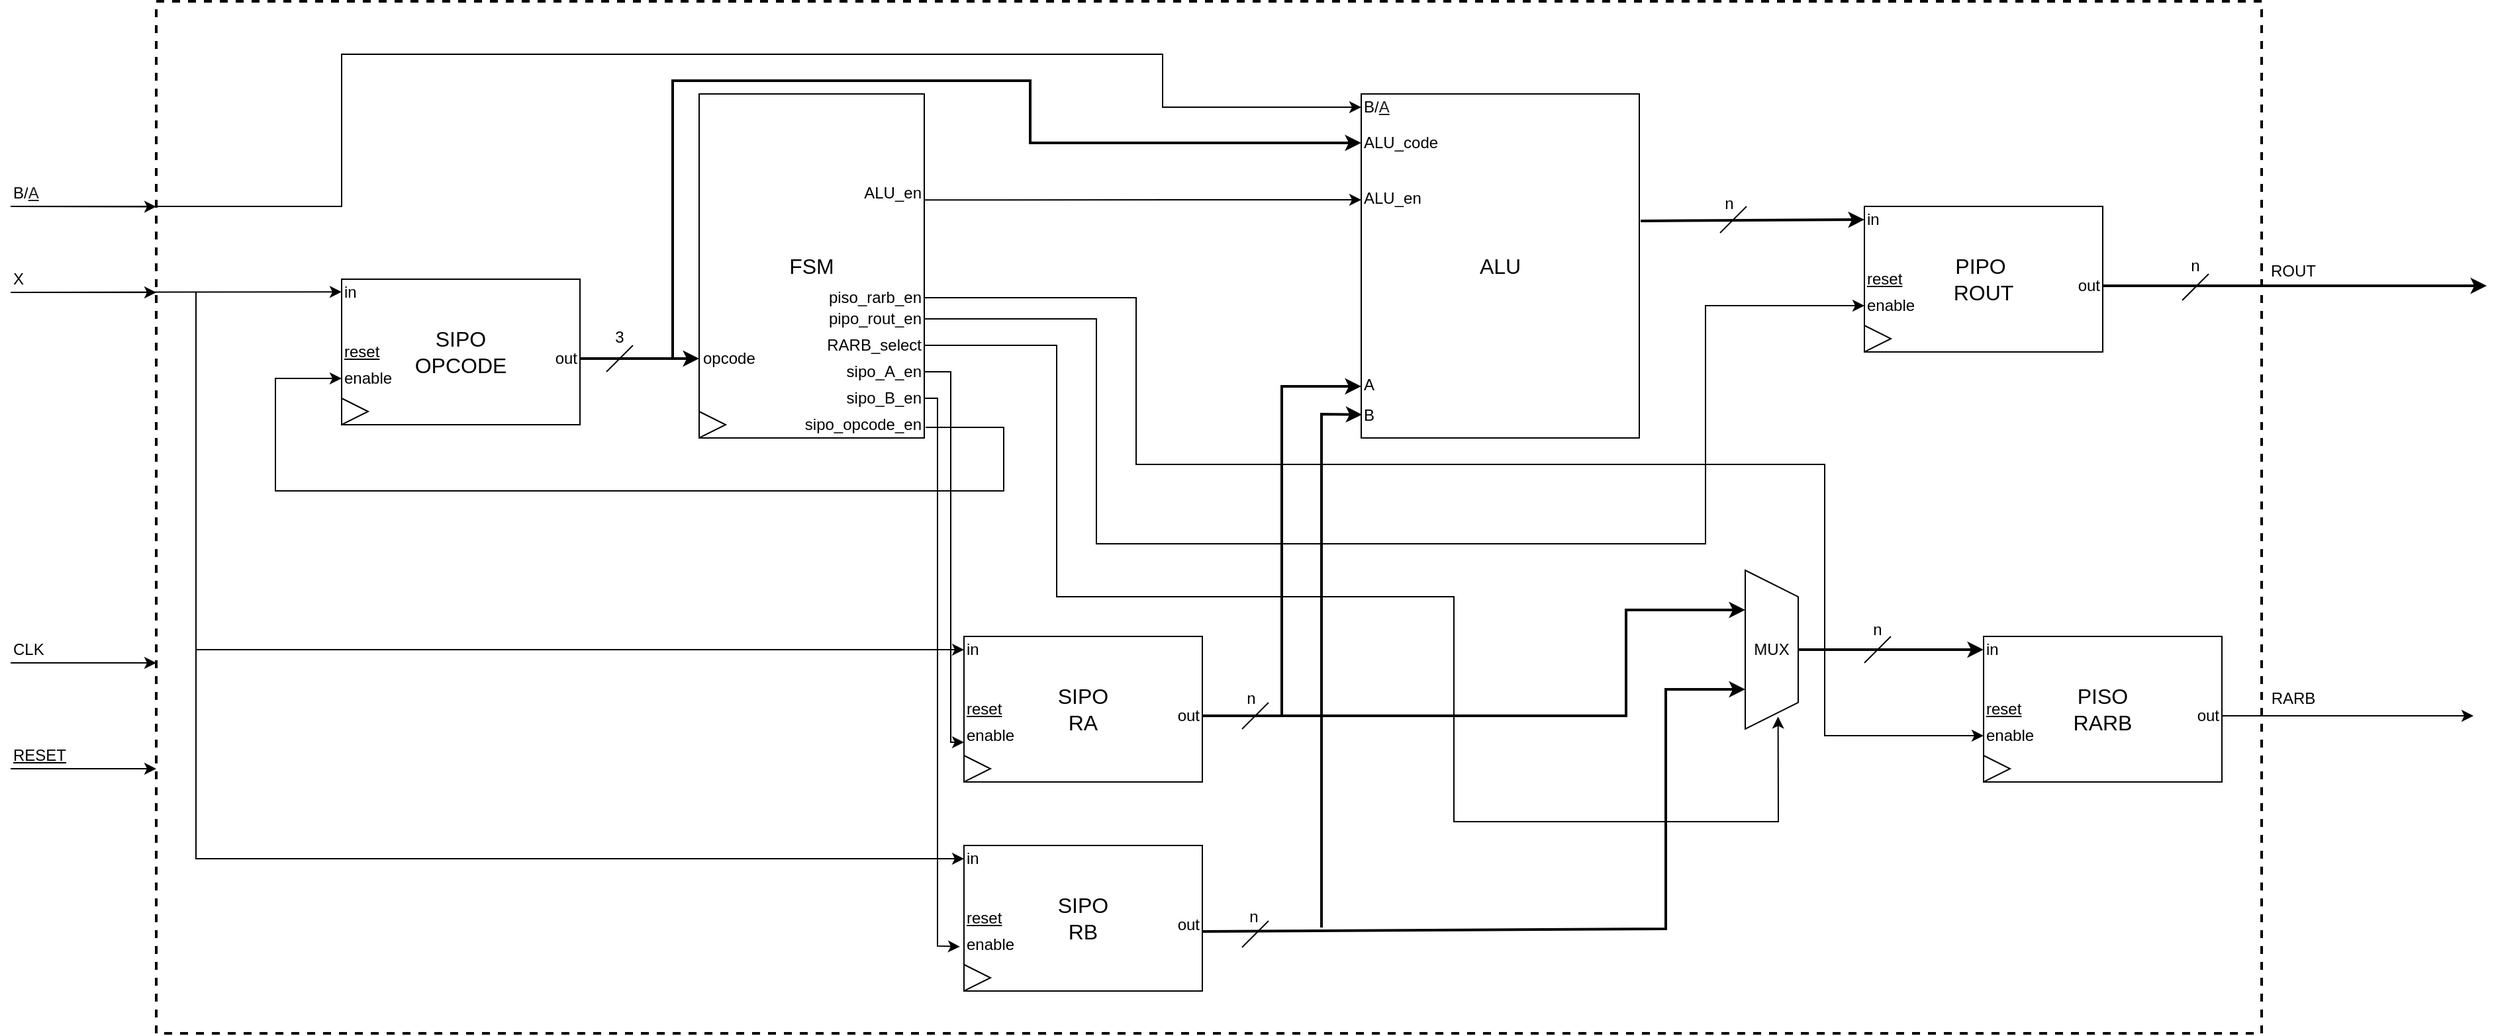 <mxfile version="14.9.2" type="device"><diagram id="FaN2ot264-gYRLE1JbaR" name="Page-1"><mxGraphModel dx="2858" dy="2185" grid="1" gridSize="10" guides="1" tooltips="1" connect="1" arrows="1" fold="1" page="1" pageScale="1" pageWidth="827" pageHeight="1169" math="0" shadow="0"><root><mxCell id="0"/><mxCell id="1" parent="0"/><mxCell id="GgMQ4IW6eRDEZdXPojwH-114" value="" style="rounded=0;whiteSpace=wrap;html=1;dashed=1;strokeWidth=2;fillColor=none;align=left;" vertex="1" parent="1"><mxGeometry x="-570" y="-1130" width="1590" height="780" as="geometry"/></mxCell><mxCell id="GgMQ4IW6eRDEZdXPojwH-10" value="3" style="text;html=1;strokeColor=none;fillColor=none;align=center;verticalAlign=middle;whiteSpace=wrap;rounded=0;" vertex="1" parent="1"><mxGeometry x="-240" y="-886" width="40" height="20" as="geometry"/></mxCell><mxCell id="GgMQ4IW6eRDEZdXPojwH-11" value="&lt;font style=&quot;font-size: 16px&quot;&gt;FSM&lt;/font&gt;" style="rounded=0;whiteSpace=wrap;html=1;align=center;" vertex="1" parent="1"><mxGeometry x="-160" y="-1060" width="170" height="260" as="geometry"/></mxCell><mxCell id="GgMQ4IW6eRDEZdXPojwH-12" value="" style="triangle;whiteSpace=wrap;html=1;align=left;" vertex="1" parent="1"><mxGeometry x="-160" y="-820" width="20" height="20" as="geometry"/></mxCell><mxCell id="GgMQ4IW6eRDEZdXPojwH-13" value="opcode" style="text;html=1;strokeColor=none;fillColor=none;align=left;verticalAlign=middle;whiteSpace=wrap;rounded=0;" vertex="1" parent="1"><mxGeometry x="-159" y="-870" width="40" height="20" as="geometry"/></mxCell><mxCell id="GgMQ4IW6eRDEZdXPojwH-16" value="" style="endArrow=classic;html=1;rounded=0;" edge="1" parent="1"><mxGeometry width="50" height="50" relative="1" as="geometry"><mxPoint x="11" y="-808" as="sourcePoint"/><mxPoint x="-430" y="-845" as="targetPoint"/><Array as="points"><mxPoint x="70" y="-808"/><mxPoint x="70" y="-760"/><mxPoint x="-480" y="-760"/><mxPoint x="-480" y="-845"/></Array></mxGeometry></mxCell><mxCell id="GgMQ4IW6eRDEZdXPojwH-18" value="sipo_opcode_en" style="text;html=1;strokeColor=none;fillColor=none;align=right;verticalAlign=middle;whiteSpace=wrap;rounded=0;" vertex="1" parent="1"><mxGeometry x="-80" y="-820" width="90" height="20" as="geometry"/></mxCell><mxCell id="GgMQ4IW6eRDEZdXPojwH-20" value="" style="endArrow=classic;html=1;" edge="1" parent="1"><mxGeometry width="50" height="50" relative="1" as="geometry"><mxPoint x="-680" y="-910" as="sourcePoint"/><mxPoint x="-430" y="-910.42" as="targetPoint"/></mxGeometry></mxCell><mxCell id="GgMQ4IW6eRDEZdXPojwH-21" value="" style="endArrow=classic;html=1;exitX=1;exitY=0.5;exitDx=0;exitDy=0;strokeWidth=2;" edge="1" parent="1" source="GgMQ4IW6eRDEZdXPojwH-8"><mxGeometry width="50" height="50" relative="1" as="geometry"><mxPoint x="-130" y="-780" as="sourcePoint"/><mxPoint x="-160" y="-860" as="targetPoint"/></mxGeometry></mxCell><mxCell id="GgMQ4IW6eRDEZdXPojwH-22" value="X" style="text;html=1;strokeColor=none;fillColor=none;align=left;verticalAlign=middle;whiteSpace=wrap;rounded=0;" vertex="1" parent="1"><mxGeometry x="-680" y="-930" width="40" height="20" as="geometry"/></mxCell><mxCell id="GgMQ4IW6eRDEZdXPojwH-36" value="" style="group" vertex="1" connectable="0" parent="1"><mxGeometry x="40" y="-492" width="180" height="110" as="geometry"/></mxCell><mxCell id="GgMQ4IW6eRDEZdXPojwH-30" value="&lt;font style=&quot;font-size: 16px&quot;&gt;SIPO&lt;br&gt;RB&lt;/font&gt;" style="rounded=0;whiteSpace=wrap;html=1;" vertex="1" parent="GgMQ4IW6eRDEZdXPojwH-36"><mxGeometry width="180" height="110" as="geometry"/></mxCell><mxCell id="GgMQ4IW6eRDEZdXPojwH-31" value="in" style="text;html=1;strokeColor=none;fillColor=none;align=left;verticalAlign=middle;whiteSpace=wrap;rounded=0;" vertex="1" parent="GgMQ4IW6eRDEZdXPojwH-36"><mxGeometry width="40" height="20" as="geometry"/></mxCell><mxCell id="GgMQ4IW6eRDEZdXPojwH-32" value="reset" style="text;html=1;strokeColor=none;fillColor=none;align=left;verticalAlign=middle;whiteSpace=wrap;rounded=0;fontStyle=4" vertex="1" parent="GgMQ4IW6eRDEZdXPojwH-36"><mxGeometry y="45" width="40" height="20" as="geometry"/></mxCell><mxCell id="GgMQ4IW6eRDEZdXPojwH-33" value="enable" style="text;html=1;strokeColor=none;fillColor=none;align=left;verticalAlign=middle;whiteSpace=wrap;rounded=0;" vertex="1" parent="GgMQ4IW6eRDEZdXPojwH-36"><mxGeometry y="65" width="40" height="20" as="geometry"/></mxCell><mxCell id="GgMQ4IW6eRDEZdXPojwH-34" value="" style="triangle;whiteSpace=wrap;html=1;align=left;" vertex="1" parent="GgMQ4IW6eRDEZdXPojwH-36"><mxGeometry y="90" width="20" height="20" as="geometry"/></mxCell><mxCell id="GgMQ4IW6eRDEZdXPojwH-35" value="out" style="text;html=1;strokeColor=none;fillColor=none;align=right;verticalAlign=middle;whiteSpace=wrap;rounded=0;" vertex="1" parent="GgMQ4IW6eRDEZdXPojwH-36"><mxGeometry x="140" y="50" width="40" height="20" as="geometry"/></mxCell><mxCell id="GgMQ4IW6eRDEZdXPojwH-37" value="" style="group" vertex="1" connectable="0" parent="1"><mxGeometry x="40" y="-650" width="180" height="110" as="geometry"/></mxCell><mxCell id="GgMQ4IW6eRDEZdXPojwH-23" value="&lt;font style=&quot;font-size: 16px&quot;&gt;SIPO&lt;br&gt;RA&lt;/font&gt;" style="rounded=0;whiteSpace=wrap;html=1;" vertex="1" parent="GgMQ4IW6eRDEZdXPojwH-37"><mxGeometry width="180" height="110" as="geometry"/></mxCell><mxCell id="GgMQ4IW6eRDEZdXPojwH-24" value="in" style="text;html=1;strokeColor=none;fillColor=none;align=left;verticalAlign=middle;whiteSpace=wrap;rounded=0;" vertex="1" parent="GgMQ4IW6eRDEZdXPojwH-37"><mxGeometry width="40" height="20" as="geometry"/></mxCell><mxCell id="GgMQ4IW6eRDEZdXPojwH-25" value="reset" style="text;html=1;strokeColor=none;fillColor=none;align=left;verticalAlign=middle;whiteSpace=wrap;rounded=0;fontStyle=4" vertex="1" parent="GgMQ4IW6eRDEZdXPojwH-37"><mxGeometry y="45" width="40" height="20" as="geometry"/></mxCell><mxCell id="GgMQ4IW6eRDEZdXPojwH-26" value="enable" style="text;html=1;strokeColor=none;fillColor=none;align=left;verticalAlign=middle;whiteSpace=wrap;rounded=0;" vertex="1" parent="GgMQ4IW6eRDEZdXPojwH-37"><mxGeometry y="65" width="40" height="20" as="geometry"/></mxCell><mxCell id="GgMQ4IW6eRDEZdXPojwH-27" value="" style="triangle;whiteSpace=wrap;html=1;align=left;" vertex="1" parent="GgMQ4IW6eRDEZdXPojwH-37"><mxGeometry y="90" width="20" height="20" as="geometry"/></mxCell><mxCell id="GgMQ4IW6eRDEZdXPojwH-28" value="out" style="text;html=1;strokeColor=none;fillColor=none;align=right;verticalAlign=middle;whiteSpace=wrap;rounded=0;" vertex="1" parent="GgMQ4IW6eRDEZdXPojwH-37"><mxGeometry x="140" y="50" width="40" height="20" as="geometry"/></mxCell><mxCell id="GgMQ4IW6eRDEZdXPojwH-39" value="" style="group" vertex="1" connectable="0" parent="1"><mxGeometry x="720" y="-975" width="180" height="110" as="geometry"/></mxCell><mxCell id="GgMQ4IW6eRDEZdXPojwH-40" value="&lt;span style=&quot;font-size: 16px&quot;&gt;PIPO&amp;nbsp;&lt;br&gt;&lt;/span&gt;&lt;font style=&quot;font-size: 16px&quot;&gt;ROUT&lt;/font&gt;" style="rounded=0;whiteSpace=wrap;html=1;" vertex="1" parent="GgMQ4IW6eRDEZdXPojwH-39"><mxGeometry width="180" height="110" as="geometry"/></mxCell><mxCell id="GgMQ4IW6eRDEZdXPojwH-41" value="in" style="text;html=1;strokeColor=none;fillColor=none;align=left;verticalAlign=middle;whiteSpace=wrap;rounded=0;" vertex="1" parent="GgMQ4IW6eRDEZdXPojwH-39"><mxGeometry width="40" height="20" as="geometry"/></mxCell><mxCell id="GgMQ4IW6eRDEZdXPojwH-42" value="reset" style="text;html=1;strokeColor=none;fillColor=none;align=left;verticalAlign=middle;whiteSpace=wrap;rounded=0;fontStyle=4" vertex="1" parent="GgMQ4IW6eRDEZdXPojwH-39"><mxGeometry y="45" width="40" height="20" as="geometry"/></mxCell><mxCell id="GgMQ4IW6eRDEZdXPojwH-43" value="enable" style="text;html=1;strokeColor=none;fillColor=none;align=left;verticalAlign=middle;whiteSpace=wrap;rounded=0;" vertex="1" parent="GgMQ4IW6eRDEZdXPojwH-39"><mxGeometry y="65" width="40" height="20" as="geometry"/></mxCell><mxCell id="GgMQ4IW6eRDEZdXPojwH-44" value="" style="triangle;whiteSpace=wrap;html=1;align=left;" vertex="1" parent="GgMQ4IW6eRDEZdXPojwH-39"><mxGeometry y="90" width="20" height="20" as="geometry"/></mxCell><mxCell id="GgMQ4IW6eRDEZdXPojwH-45" value="out" style="text;html=1;strokeColor=none;fillColor=none;align=right;verticalAlign=middle;whiteSpace=wrap;rounded=0;" vertex="1" parent="GgMQ4IW6eRDEZdXPojwH-39"><mxGeometry x="140" y="50" width="40" height="20" as="geometry"/></mxCell><mxCell id="GgMQ4IW6eRDEZdXPojwH-46" value="&lt;font style=&quot;font-size: 16px&quot;&gt;ALU&lt;/font&gt;" style="rounded=0;whiteSpace=wrap;html=1;align=center;" vertex="1" parent="1"><mxGeometry x="340" y="-1060" width="210" height="260" as="geometry"/></mxCell><mxCell id="GgMQ4IW6eRDEZdXPojwH-48" value="" style="endArrow=classic;html=1;entryX=0;entryY=0.5;entryDx=0;entryDy=0;exitX=1.005;exitY=0.369;exitDx=0;exitDy=0;exitPerimeter=0;strokeWidth=2;" edge="1" parent="1" source="GgMQ4IW6eRDEZdXPojwH-46" target="GgMQ4IW6eRDEZdXPojwH-41"><mxGeometry width="50" height="50" relative="1" as="geometry"><mxPoint x="620" y="-950" as="sourcePoint"/><mxPoint x="670" y="-1000" as="targetPoint"/></mxGeometry></mxCell><mxCell id="GgMQ4IW6eRDEZdXPojwH-1" value="&lt;font style=&quot;font-size: 16px&quot;&gt;SIPO&lt;br&gt;OPCODE&lt;/font&gt;" style="rounded=0;whiteSpace=wrap;html=1;" vertex="1" parent="1"><mxGeometry x="-430" y="-920" width="180" height="110" as="geometry"/></mxCell><mxCell id="GgMQ4IW6eRDEZdXPojwH-2" value="in" style="text;html=1;strokeColor=none;fillColor=none;align=left;verticalAlign=middle;whiteSpace=wrap;rounded=0;" vertex="1" parent="1"><mxGeometry x="-430" y="-920" width="40" height="20" as="geometry"/></mxCell><mxCell id="GgMQ4IW6eRDEZdXPojwH-3" value="&lt;u&gt;reset&lt;/u&gt;" style="text;html=1;strokeColor=none;fillColor=none;align=left;verticalAlign=middle;whiteSpace=wrap;rounded=0;" vertex="1" parent="1"><mxGeometry x="-430" y="-875" width="40" height="20" as="geometry"/></mxCell><mxCell id="GgMQ4IW6eRDEZdXPojwH-4" value="enable" style="text;html=1;strokeColor=none;fillColor=none;align=left;verticalAlign=middle;whiteSpace=wrap;rounded=0;" vertex="1" parent="1"><mxGeometry x="-430" y="-855" width="40" height="20" as="geometry"/></mxCell><mxCell id="GgMQ4IW6eRDEZdXPojwH-6" value="" style="triangle;whiteSpace=wrap;html=1;align=left;" vertex="1" parent="1"><mxGeometry x="-430" y="-830" width="20" height="20" as="geometry"/></mxCell><mxCell id="GgMQ4IW6eRDEZdXPojwH-8" value="out" style="text;html=1;strokeColor=none;fillColor=none;align=right;verticalAlign=middle;whiteSpace=wrap;rounded=0;" vertex="1" parent="1"><mxGeometry x="-290" y="-870" width="40" height="20" as="geometry"/></mxCell><mxCell id="GgMQ4IW6eRDEZdXPojwH-9" value="" style="endArrow=none;html=1;" edge="1" parent="1"><mxGeometry x="-430" y="-920" width="50" height="50" as="geometry"><mxPoint x="-230" y="-850" as="sourcePoint"/><mxPoint x="-210" y="-870" as="targetPoint"/></mxGeometry></mxCell><mxCell id="GgMQ4IW6eRDEZdXPojwH-50" value="" style="endArrow=none;html=1;" edge="1" parent="1"><mxGeometry x="411" y="-1025" width="50" height="50" as="geometry"><mxPoint x="611" y="-955" as="sourcePoint"/><mxPoint x="631" y="-975" as="targetPoint"/></mxGeometry></mxCell><mxCell id="GgMQ4IW6eRDEZdXPojwH-51" value="n" style="text;html=1;strokeColor=none;fillColor=none;align=center;verticalAlign=middle;whiteSpace=wrap;rounded=0;" vertex="1" parent="1"><mxGeometry x="598" y="-987" width="40" height="20" as="geometry"/></mxCell><mxCell id="GgMQ4IW6eRDEZdXPojwH-54" value="" style="group" vertex="1" connectable="0" parent="1"><mxGeometry x="810" y="-650" width="180" height="110" as="geometry"/></mxCell><mxCell id="GgMQ4IW6eRDEZdXPojwH-55" value="&lt;font style=&quot;font-size: 16px&quot;&gt;PISO&lt;br&gt;RARB&lt;/font&gt;" style="rounded=0;whiteSpace=wrap;html=1;" vertex="1" parent="GgMQ4IW6eRDEZdXPojwH-54"><mxGeometry width="180" height="110" as="geometry"/></mxCell><mxCell id="GgMQ4IW6eRDEZdXPojwH-56" value="in" style="text;html=1;strokeColor=none;fillColor=none;align=left;verticalAlign=middle;whiteSpace=wrap;rounded=0;" vertex="1" parent="GgMQ4IW6eRDEZdXPojwH-54"><mxGeometry width="40" height="20" as="geometry"/></mxCell><mxCell id="GgMQ4IW6eRDEZdXPojwH-57" value="reset" style="text;html=1;strokeColor=none;fillColor=none;align=left;verticalAlign=middle;whiteSpace=wrap;rounded=0;fontStyle=4" vertex="1" parent="GgMQ4IW6eRDEZdXPojwH-54"><mxGeometry y="45" width="40" height="20" as="geometry"/></mxCell><mxCell id="GgMQ4IW6eRDEZdXPojwH-58" value="enable" style="text;html=1;strokeColor=none;fillColor=none;align=left;verticalAlign=middle;whiteSpace=wrap;rounded=0;" vertex="1" parent="GgMQ4IW6eRDEZdXPojwH-54"><mxGeometry y="65" width="40" height="20" as="geometry"/></mxCell><mxCell id="GgMQ4IW6eRDEZdXPojwH-59" value="" style="triangle;whiteSpace=wrap;html=1;align=left;" vertex="1" parent="GgMQ4IW6eRDEZdXPojwH-54"><mxGeometry y="90" width="20" height="20" as="geometry"/></mxCell><mxCell id="GgMQ4IW6eRDEZdXPojwH-60" value="out" style="text;html=1;strokeColor=none;fillColor=none;align=right;verticalAlign=middle;whiteSpace=wrap;rounded=0;" vertex="1" parent="GgMQ4IW6eRDEZdXPojwH-54"><mxGeometry x="140" y="50" width="40" height="20" as="geometry"/></mxCell><mxCell id="GgMQ4IW6eRDEZdXPojwH-62" value="" style="shape=trapezoid;perimeter=trapezoidPerimeter;whiteSpace=wrap;html=1;fixedSize=1;strokeWidth=1;fillColor=none;align=center;rotation=90;" vertex="1" parent="1"><mxGeometry x="590" y="-660" width="120" height="40" as="geometry"/></mxCell><mxCell id="GgMQ4IW6eRDEZdXPojwH-63" value="" style="endArrow=classic;html=1;strokeWidth=2;entryX=0;entryY=0.5;entryDx=0;entryDy=0;" edge="1" parent="1" target="GgMQ4IW6eRDEZdXPojwH-56"><mxGeometry width="50" height="50" relative="1" as="geometry"><mxPoint x="670" y="-640" as="sourcePoint"/><mxPoint x="720" y="-640" as="targetPoint"/></mxGeometry></mxCell><mxCell id="GgMQ4IW6eRDEZdXPojwH-65" value="" style="endArrow=none;html=1;" edge="1" parent="1"><mxGeometry x="520" y="-700" width="50" height="50" as="geometry"><mxPoint x="720" y="-630" as="sourcePoint"/><mxPoint x="740" y="-650" as="targetPoint"/></mxGeometry></mxCell><mxCell id="GgMQ4IW6eRDEZdXPojwH-66" value="n" style="text;html=1;strokeColor=none;fillColor=none;align=center;verticalAlign=middle;whiteSpace=wrap;rounded=0;" vertex="1" parent="1"><mxGeometry x="710" y="-665" width="40" height="20" as="geometry"/></mxCell><mxCell id="GgMQ4IW6eRDEZdXPojwH-67" value="" style="endArrow=classic;html=1;rounded=0;exitX=1;exitY=0.5;exitDx=0;exitDy=0;entryX=0.25;entryY=1;entryDx=0;entryDy=0;strokeWidth=2;" edge="1" parent="1" source="GgMQ4IW6eRDEZdXPojwH-28" target="GgMQ4IW6eRDEZdXPojwH-62"><mxGeometry width="50" height="50" relative="1" as="geometry"><mxPoint x="561" y="-530" as="sourcePoint"/><mxPoint x="611" y="-580" as="targetPoint"/><Array as="points"><mxPoint x="540" y="-590"/><mxPoint x="540" y="-670"/></Array></mxGeometry></mxCell><mxCell id="GgMQ4IW6eRDEZdXPojwH-68" value="" style="endArrow=classic;html=1;rounded=0;exitX=1;exitY=0.75;exitDx=0;exitDy=0;entryX=0.75;entryY=1;entryDx=0;entryDy=0;strokeWidth=2;" edge="1" parent="1" source="GgMQ4IW6eRDEZdXPojwH-35" target="GgMQ4IW6eRDEZdXPojwH-62"><mxGeometry width="50" height="50" relative="1" as="geometry"><mxPoint x="510.0" y="-429" as="sourcePoint"/><mxPoint x="630.0" y="-509" as="targetPoint"/><Array as="points"><mxPoint x="570" y="-429"/><mxPoint x="570" y="-610"/></Array></mxGeometry></mxCell><mxCell id="GgMQ4IW6eRDEZdXPojwH-69" value="" style="endArrow=none;html=1;" edge="1" parent="1"><mxGeometry x="50" y="-650" width="50" height="50" as="geometry"><mxPoint x="250.0" y="-580" as="sourcePoint"/><mxPoint x="270.0" y="-600" as="targetPoint"/></mxGeometry></mxCell><mxCell id="GgMQ4IW6eRDEZdXPojwH-72" value="n" style="text;html=1;strokeColor=none;fillColor=none;align=center;verticalAlign=middle;whiteSpace=wrap;rounded=0;" vertex="1" parent="1"><mxGeometry x="237" y="-613" width="40" height="20" as="geometry"/></mxCell><mxCell id="GgMQ4IW6eRDEZdXPojwH-74" value="MUX" style="text;html=1;strokeColor=none;fillColor=none;align=center;verticalAlign=middle;whiteSpace=wrap;rounded=0;" vertex="1" parent="1"><mxGeometry x="630" y="-650" width="40" height="20" as="geometry"/></mxCell><mxCell id="GgMQ4IW6eRDEZdXPojwH-77" value="" style="endArrow=none;html=1;" edge="1" parent="1"><mxGeometry x="50" y="-485" width="50" height="50" as="geometry"><mxPoint x="250.0" y="-415" as="sourcePoint"/><mxPoint x="270.0" y="-435" as="targetPoint"/></mxGeometry></mxCell><mxCell id="GgMQ4IW6eRDEZdXPojwH-78" value="n" style="text;html=1;strokeColor=none;fillColor=none;align=center;verticalAlign=middle;whiteSpace=wrap;rounded=0;" vertex="1" parent="1"><mxGeometry x="239" y="-448" width="40" height="20" as="geometry"/></mxCell><mxCell id="GgMQ4IW6eRDEZdXPojwH-79" value="" style="endArrow=classic;html=1;rounded=0;entryX=0.003;entryY=0.932;entryDx=0;entryDy=0;entryPerimeter=0;strokeWidth=2;" edge="1" parent="1" target="GgMQ4IW6eRDEZdXPojwH-46"><mxGeometry width="50" height="50" relative="1" as="geometry"><mxPoint x="310" y="-430" as="sourcePoint"/><mxPoint x="338" y="-818" as="targetPoint"/><Array as="points"><mxPoint x="310" y="-818"/></Array></mxGeometry></mxCell><mxCell id="GgMQ4IW6eRDEZdXPojwH-81" value="B/&lt;font color=&quot;#202122&quot; face=&quot;sans-serif&quot;&gt;&lt;span style=&quot;background-color: rgb(255 , 255 , 255)&quot;&gt;&lt;u&gt;A&lt;/u&gt;&lt;/span&gt;&lt;/font&gt;" style="text;html=1;strokeColor=none;fillColor=none;align=left;verticalAlign=middle;whiteSpace=wrap;rounded=0;" vertex="1" parent="1"><mxGeometry x="340" y="-1060" width="40" height="20" as="geometry"/></mxCell><mxCell id="GgMQ4IW6eRDEZdXPojwH-82" value="" style="endArrow=classic;html=1;rounded=0;strokeWidth=2;" edge="1" parent="1"><mxGeometry width="50" height="50" relative="1" as="geometry"><mxPoint x="280" y="-590" as="sourcePoint"/><mxPoint x="340" y="-839" as="targetPoint"/><Array as="points"><mxPoint x="280" y="-839"/></Array></mxGeometry></mxCell><mxCell id="GgMQ4IW6eRDEZdXPojwH-83" value="B" style="text;html=1;strokeColor=none;fillColor=none;align=left;verticalAlign=middle;whiteSpace=wrap;rounded=0;" vertex="1" parent="1"><mxGeometry x="340" y="-827" width="40" height="20" as="geometry"/></mxCell><mxCell id="GgMQ4IW6eRDEZdXPojwH-84" value="A" style="text;html=1;strokeColor=none;fillColor=none;align=left;verticalAlign=middle;whiteSpace=wrap;rounded=0;" vertex="1" parent="1"><mxGeometry x="340" y="-850" width="40" height="20" as="geometry"/></mxCell><mxCell id="GgMQ4IW6eRDEZdXPojwH-85" value="" style="endArrow=classic;html=1;entryX=0;entryY=0.5;entryDx=0;entryDy=0;entryPerimeter=0;rounded=0;" edge="1" parent="1" target="GgMQ4IW6eRDEZdXPojwH-81"><mxGeometry width="50" height="50" relative="1" as="geometry"><mxPoint x="-680" y="-975" as="sourcePoint"/><mxPoint x="-620" y="-1025" as="targetPoint"/><Array as="points"><mxPoint x="-430" y="-975"/><mxPoint x="-430" y="-1090"/><mxPoint x="190" y="-1090"/><mxPoint x="190" y="-1050"/></Array></mxGeometry></mxCell><mxCell id="GgMQ4IW6eRDEZdXPojwH-86" value="B/&lt;font color=&quot;#202122&quot; face=&quot;sans-serif&quot;&gt;&lt;span style=&quot;background-color: rgb(255 , 255 , 255)&quot;&gt;&lt;u&gt;A&lt;/u&gt;&lt;/span&gt;&lt;/font&gt;" style="text;html=1;strokeColor=none;fillColor=none;align=left;verticalAlign=middle;whiteSpace=wrap;rounded=0;" vertex="1" parent="1"><mxGeometry x="-680" y="-995" width="40" height="20" as="geometry"/></mxCell><mxCell id="GgMQ4IW6eRDEZdXPojwH-88" value="" style="endArrow=classic;html=1;" edge="1" parent="1"><mxGeometry width="50" height="50" relative="1" as="geometry"><mxPoint x="-680" y="-630" as="sourcePoint"/><mxPoint x="-570" y="-630" as="targetPoint"/><Array as="points"/></mxGeometry></mxCell><mxCell id="GgMQ4IW6eRDEZdXPojwH-89" value="CLK" style="text;html=1;strokeColor=none;fillColor=none;align=left;verticalAlign=middle;whiteSpace=wrap;rounded=0;" vertex="1" parent="1"><mxGeometry x="-680" y="-650" width="40" height="20" as="geometry"/></mxCell><mxCell id="GgMQ4IW6eRDEZdXPojwH-91" value="" style="endArrow=classic;html=1;" edge="1" parent="1"><mxGeometry width="50" height="50" relative="1" as="geometry"><mxPoint x="-680" y="-550" as="sourcePoint"/><mxPoint x="-570" y="-550" as="targetPoint"/><Array as="points"/></mxGeometry></mxCell><mxCell id="GgMQ4IW6eRDEZdXPojwH-92" value="RESET" style="text;html=1;strokeColor=none;fillColor=none;align=left;verticalAlign=middle;whiteSpace=wrap;rounded=0;fontStyle=4" vertex="1" parent="1"><mxGeometry x="-680" y="-570" width="40" height="20" as="geometry"/></mxCell><mxCell id="GgMQ4IW6eRDEZdXPojwH-94" value="" style="endArrow=classic;html=1;entryX=0;entryY=0.5;entryDx=0;entryDy=0;rounded=0;" edge="1" parent="1" target="GgMQ4IW6eRDEZdXPojwH-24"><mxGeometry width="50" height="50" relative="1" as="geometry"><mxPoint x="-540" y="-910" as="sourcePoint"/><mxPoint x="-413" y="-660" as="targetPoint"/><Array as="points"><mxPoint x="-540" y="-640"/></Array></mxGeometry></mxCell><mxCell id="GgMQ4IW6eRDEZdXPojwH-95" value="" style="endArrow=classic;html=1;entryX=0;entryY=0.5;entryDx=0;entryDy=0;rounded=0;" edge="1" parent="1" target="GgMQ4IW6eRDEZdXPojwH-31"><mxGeometry width="50" height="50" relative="1" as="geometry"><mxPoint x="-540" y="-640" as="sourcePoint"/><mxPoint x="30" y="-480" as="targetPoint"/><Array as="points"><mxPoint x="-540" y="-482"/></Array></mxGeometry></mxCell><mxCell id="GgMQ4IW6eRDEZdXPojwH-100" value="sipo_B_en" style="text;html=1;strokeColor=none;fillColor=none;align=right;verticalAlign=middle;whiteSpace=wrap;rounded=0;" vertex="1" parent="1"><mxGeometry x="-80" y="-840" width="90" height="20" as="geometry"/></mxCell><mxCell id="GgMQ4IW6eRDEZdXPojwH-101" value="sipo_A_en" style="text;html=1;strokeColor=none;fillColor=none;align=right;verticalAlign=middle;whiteSpace=wrap;rounded=0;" vertex="1" parent="1"><mxGeometry x="-80" y="-860" width="90" height="20" as="geometry"/></mxCell><mxCell id="GgMQ4IW6eRDEZdXPojwH-102" value="RARB_select" style="text;html=1;strokeColor=none;fillColor=none;align=right;verticalAlign=middle;whiteSpace=wrap;rounded=0;" vertex="1" parent="1"><mxGeometry x="-80" y="-880" width="90" height="20" as="geometry"/></mxCell><mxCell id="GgMQ4IW6eRDEZdXPojwH-103" value="ALU_code" style="text;html=1;strokeColor=none;fillColor=none;align=left;verticalAlign=middle;whiteSpace=wrap;rounded=0;dashed=1;" vertex="1" parent="1"><mxGeometry x="340" y="-1033" width="60" height="20" as="geometry"/></mxCell><mxCell id="GgMQ4IW6eRDEZdXPojwH-104" value="pipo_rout_en" style="text;html=1;strokeColor=none;fillColor=none;align=right;verticalAlign=middle;whiteSpace=wrap;rounded=0;" vertex="1" parent="1"><mxGeometry x="-80" y="-900" width="90" height="20" as="geometry"/></mxCell><mxCell id="GgMQ4IW6eRDEZdXPojwH-105" value="" style="endArrow=classic;html=1;exitX=1;exitY=0.5;exitDx=0;exitDy=0;strokeWidth=2;" edge="1" parent="1" source="GgMQ4IW6eRDEZdXPojwH-45"><mxGeometry width="50" height="50" relative="1" as="geometry"><mxPoint x="990" y="-860" as="sourcePoint"/><mxPoint x="1190" y="-915" as="targetPoint"/></mxGeometry></mxCell><mxCell id="GgMQ4IW6eRDEZdXPojwH-106" value="" style="endArrow=classic;html=1;exitX=1;exitY=0.5;exitDx=0;exitDy=0;" edge="1" parent="1" source="GgMQ4IW6eRDEZdXPojwH-60"><mxGeometry width="50" height="50" relative="1" as="geometry"><mxPoint x="910" y="-585" as="sourcePoint"/><mxPoint x="1180" y="-590" as="targetPoint"/></mxGeometry></mxCell><mxCell id="GgMQ4IW6eRDEZdXPojwH-107" value="" style="endArrow=none;html=1;" edge="1" parent="1"><mxGeometry x="760" y="-974" width="50" height="50" as="geometry"><mxPoint x="960" y="-904" as="sourcePoint"/><mxPoint x="980" y="-924" as="targetPoint"/><Array as="points"><mxPoint x="980" y="-924"/></Array></mxGeometry></mxCell><mxCell id="GgMQ4IW6eRDEZdXPojwH-108" value="n" style="text;html=1;strokeColor=none;fillColor=none;align=center;verticalAlign=middle;whiteSpace=wrap;rounded=0;" vertex="1" parent="1"><mxGeometry x="965" y="-940" width="10" height="20" as="geometry"/></mxCell><mxCell id="GgMQ4IW6eRDEZdXPojwH-110" value="" style="endArrow=classic;html=1;rounded=0;exitX=1;exitY=0.5;exitDx=0;exitDy=0;" edge="1" parent="1" source="GgMQ4IW6eRDEZdXPojwH-101"><mxGeometry width="50" height="50" relative="1" as="geometry"><mxPoint x="-10" y="-570" as="sourcePoint"/><mxPoint x="40" y="-570" as="targetPoint"/><Array as="points"><mxPoint x="30" y="-850"/><mxPoint x="30" y="-570"/></Array></mxGeometry></mxCell><mxCell id="GgMQ4IW6eRDEZdXPojwH-111" value="" style="endArrow=classic;html=1;strokeColor=#000000;entryX=-0.076;entryY=0.574;entryDx=0;entryDy=0;entryPerimeter=0;exitX=1;exitY=0.5;exitDx=0;exitDy=0;rounded=0;" edge="1" parent="1" source="GgMQ4IW6eRDEZdXPojwH-100" target="GgMQ4IW6eRDEZdXPojwH-33"><mxGeometry width="50" height="50" relative="1" as="geometry"><mxPoint x="-70" y="-390" as="sourcePoint"/><mxPoint x="-20" y="-440" as="targetPoint"/><Array as="points"><mxPoint x="20" y="-830"/><mxPoint x="20" y="-416"/></Array></mxGeometry></mxCell><mxCell id="GgMQ4IW6eRDEZdXPojwH-112" value="" style="endArrow=classic;html=1;strokeColor=#000000;exitX=1;exitY=0.5;exitDx=0;exitDy=0;entryX=0.922;entryY=0.38;entryDx=0;entryDy=0;entryPerimeter=0;rounded=0;" edge="1" parent="1" source="GgMQ4IW6eRDEZdXPojwH-102" target="GgMQ4IW6eRDEZdXPojwH-62"><mxGeometry width="50" height="50" relative="1" as="geometry"><mxPoint x="50" y="-840" as="sourcePoint"/><mxPoint x="640" y="-410" as="targetPoint"/><Array as="points"><mxPoint x="50" y="-870"/><mxPoint x="110" y="-870"/><mxPoint x="110" y="-680"/><mxPoint x="410" y="-680"/><mxPoint x="410" y="-510"/><mxPoint x="655" y="-510"/></Array></mxGeometry></mxCell><mxCell id="GgMQ4IW6eRDEZdXPojwH-113" value="" style="endArrow=classic;html=1;entryX=0;entryY=0.5;entryDx=0;entryDy=0;exitX=1;exitY=0.5;exitDx=0;exitDy=0;rounded=0;" edge="1" parent="1" source="GgMQ4IW6eRDEZdXPojwH-104" target="GgMQ4IW6eRDEZdXPojwH-43"><mxGeometry width="50" height="50" relative="1" as="geometry"><mxPoint x="620" y="-820" as="sourcePoint"/><mxPoint x="670" y="-870" as="targetPoint"/><Array as="points"><mxPoint x="140" y="-890"/><mxPoint x="140" y="-720"/><mxPoint x="600" y="-720"/><mxPoint x="600" y="-900"/></Array></mxGeometry></mxCell><mxCell id="GgMQ4IW6eRDEZdXPojwH-115" value="ROUT" style="text;html=1;strokeColor=none;fillColor=none;align=center;verticalAlign=middle;whiteSpace=wrap;rounded=0;dashed=1;" vertex="1" parent="1"><mxGeometry x="1024" y="-936" width="40" height="20" as="geometry"/></mxCell><mxCell id="GgMQ4IW6eRDEZdXPojwH-117" value="" style="endArrow=classic;html=1;strokeColor=#000000;strokeWidth=1;exitX=0;exitY=1;exitDx=0;exitDy=0;" edge="1" parent="1" source="GgMQ4IW6eRDEZdXPojwH-22"><mxGeometry width="50" height="50" relative="1" as="geometry"><mxPoint x="-670" y="-790" as="sourcePoint"/><mxPoint x="-570" y="-910" as="targetPoint"/></mxGeometry></mxCell><mxCell id="GgMQ4IW6eRDEZdXPojwH-118" value="" style="endArrow=classic;html=1;strokeColor=#000000;strokeWidth=1;exitX=0;exitY=1;exitDx=0;exitDy=0;entryX=0;entryY=0.199;entryDx=0;entryDy=0;entryPerimeter=0;" edge="1" parent="1" source="GgMQ4IW6eRDEZdXPojwH-86" target="GgMQ4IW6eRDEZdXPojwH-114"><mxGeometry width="50" height="50" relative="1" as="geometry"><mxPoint x="-640" y="-945" as="sourcePoint"/><mxPoint x="-570" y="-975" as="targetPoint"/></mxGeometry></mxCell><mxCell id="GgMQ4IW6eRDEZdXPojwH-119" value="RARB" style="text;html=1;strokeColor=none;fillColor=none;align=center;verticalAlign=middle;whiteSpace=wrap;rounded=0;dashed=1;" vertex="1" parent="1"><mxGeometry x="1024" y="-613" width="40" height="20" as="geometry"/></mxCell><mxCell id="GgMQ4IW6eRDEZdXPojwH-120" value="piso_rarb_en" style="text;html=1;strokeColor=none;fillColor=none;align=right;verticalAlign=middle;whiteSpace=wrap;rounded=0;" vertex="1" parent="1"><mxGeometry x="-80" y="-916" width="90" height="20" as="geometry"/></mxCell><mxCell id="GgMQ4IW6eRDEZdXPojwH-121" value="" style="endArrow=classic;html=1;strokeColor=#000000;strokeWidth=1;exitX=1;exitY=0.5;exitDx=0;exitDy=0;entryX=0;entryY=0.5;entryDx=0;entryDy=0;rounded=0;" edge="1" parent="1" source="GgMQ4IW6eRDEZdXPojwH-120" target="GgMQ4IW6eRDEZdXPojwH-58"><mxGeometry width="50" height="50" relative="1" as="geometry"><mxPoint x="70" y="-910" as="sourcePoint"/><mxPoint x="120" y="-960" as="targetPoint"/><Array as="points"><mxPoint x="170" y="-906"/><mxPoint x="170" y="-780"/><mxPoint x="690" y="-780"/><mxPoint x="690" y="-660"/><mxPoint x="690" y="-575"/></Array></mxGeometry></mxCell><mxCell id="GgMQ4IW6eRDEZdXPojwH-122" value="" style="endArrow=classic;html=1;strokeColor=#000000;strokeWidth=2;rounded=0;entryX=0;entryY=0.5;entryDx=0;entryDy=0;" edge="1" parent="1" target="GgMQ4IW6eRDEZdXPojwH-103"><mxGeometry width="50" height="50" relative="1" as="geometry"><mxPoint x="-180" y="-860" as="sourcePoint"/><mxPoint x="-180" y="-986" as="targetPoint"/><Array as="points"><mxPoint x="-180" y="-1070"/><mxPoint x="90" y="-1070"/><mxPoint x="90" y="-1023"/></Array></mxGeometry></mxCell><mxCell id="GgMQ4IW6eRDEZdXPojwH-123" value="ALU_en" style="text;html=1;strokeColor=none;fillColor=none;align=right;verticalAlign=middle;whiteSpace=wrap;rounded=0;dashed=1;" vertex="1" parent="1"><mxGeometry x="-40" y="-995" width="50" height="20" as="geometry"/></mxCell><mxCell id="GgMQ4IW6eRDEZdXPojwH-126" value="" style="endArrow=classic;html=1;strokeColor=#000000;strokeWidth=1;exitX=1;exitY=0.308;exitDx=0;exitDy=0;exitPerimeter=0;" edge="1" parent="1" source="GgMQ4IW6eRDEZdXPojwH-11"><mxGeometry width="50" height="50" relative="1" as="geometry"><mxPoint x="70" y="-930" as="sourcePoint"/><mxPoint x="340" y="-980" as="targetPoint"/></mxGeometry></mxCell><mxCell id="GgMQ4IW6eRDEZdXPojwH-127" value="ALU_en" style="text;html=1;strokeColor=none;fillColor=none;align=left;verticalAlign=middle;whiteSpace=wrap;rounded=0;dashed=1;" vertex="1" parent="1"><mxGeometry x="340" y="-991" width="60" height="20" as="geometry"/></mxCell></root></mxGraphModel></diagram></mxfile>